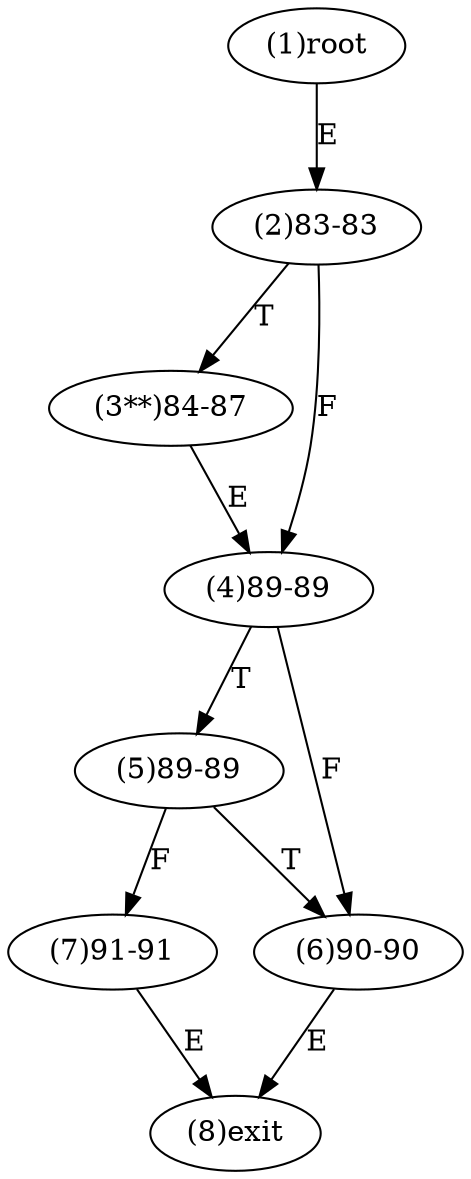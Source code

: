 digraph "" { 
1[ label="(1)root"];
2[ label="(2)83-83"];
3[ label="(3**)84-87"];
4[ label="(4)89-89"];
5[ label="(5)89-89"];
6[ label="(6)90-90"];
7[ label="(7)91-91"];
8[ label="(8)exit"];
1->2[ label="E"];
2->4[ label="F"];
2->3[ label="T"];
3->4[ label="E"];
4->6[ label="F"];
4->5[ label="T"];
5->7[ label="F"];
5->6[ label="T"];
6->8[ label="E"];
7->8[ label="E"];
}